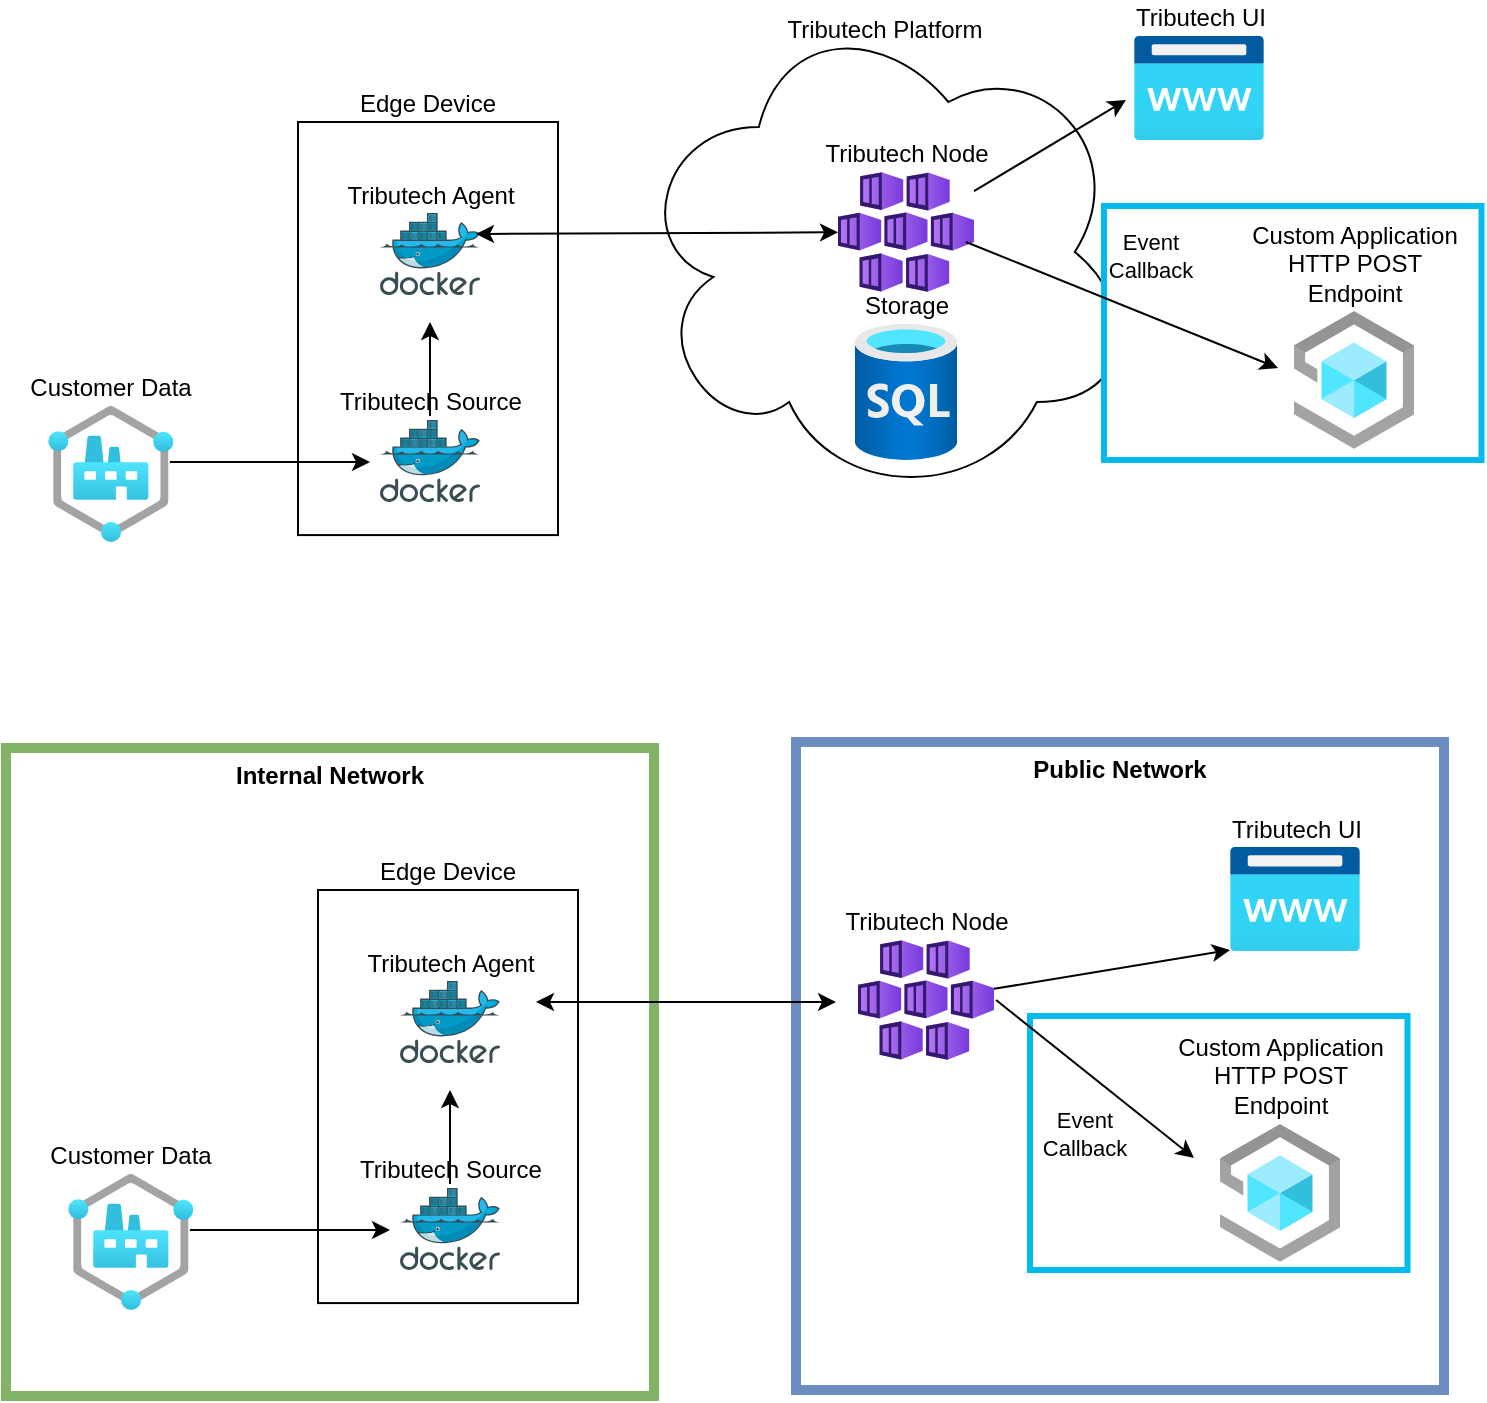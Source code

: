 <mxfile version="24.6.4" type="device">
  <diagram name="Page-1" id="STCRA5AkPAw-dsx0DW-E">
    <mxGraphModel dx="1098" dy="771" grid="0" gridSize="10" guides="1" tooltips="1" connect="1" arrows="1" fold="1" page="0" pageScale="1" pageWidth="827" pageHeight="1169" math="0" shadow="0">
      <root>
        <mxCell id="0" />
        <mxCell id="1" parent="0" />
        <mxCell id="CLS5NTDTfnflrJ2XEtTl-14" value="&lt;b&gt;Public Network&lt;/b&gt;" style="whiteSpace=wrap;html=1;aspect=fixed;verticalAlign=top;fillColor=none;glass=0;fillStyle=zigzag-line;strokeColor=#6c8ebf;strokeWidth=5;" vertex="1" parent="1">
          <mxGeometry x="464" y="550" width="324" height="324" as="geometry" />
        </mxCell>
        <mxCell id="CLS5NTDTfnflrJ2XEtTl-17" value="" style="whiteSpace=wrap;html=1;strokeColor=#00BBEC;strokeWidth=3;" vertex="1" parent="1">
          <mxGeometry x="581" y="687" width="188.75" height="127" as="geometry" />
        </mxCell>
        <mxCell id="JV24va2_vtx07EKMmSr4-2" value="Tributech Platform" style="ellipse;shape=cloud;whiteSpace=wrap;html=1;verticalAlign=top;" parent="1" vertex="1">
          <mxGeometry x="382.2" y="180" width="252.8" height="250" as="geometry" />
        </mxCell>
        <mxCell id="HlakX1rEQL8Hf71a6Yn5-3" value="" style="whiteSpace=wrap;html=1;strokeColor=#00BBEC;strokeWidth=3;" parent="1" vertex="1">
          <mxGeometry x="618" y="282" width="188.75" height="127" as="geometry" />
        </mxCell>
        <mxCell id="JV24va2_vtx07EKMmSr4-4" value="Tributech UI" style="image;aspect=fixed;html=1;points=[];align=center;fontSize=12;image=img/lib/azure2/app_services/App_Service_Domains.svg;labelPosition=center;verticalLabelPosition=top;verticalAlign=bottom;" parent="1" vertex="1">
          <mxGeometry x="633" y="197" width="65" height="52" as="geometry" />
        </mxCell>
        <mxCell id="JV24va2_vtx07EKMmSr4-6" value="Storage" style="image;aspect=fixed;html=1;points=[];align=center;fontSize=12;image=img/lib/azure2/iot/Time_Series_Data_Sets.svg;labelPosition=center;verticalLabelPosition=top;verticalAlign=bottom;" parent="1" vertex="1">
          <mxGeometry x="493.4" y="341" width="51.2" height="68" as="geometry" />
        </mxCell>
        <mxCell id="JV24va2_vtx07EKMmSr4-11" value="Tributech Node" style="image;aspect=fixed;html=1;points=[];align=center;fontSize=12;image=img/lib/azure2/containers/Kubernetes_Services.svg;labelPosition=center;verticalLabelPosition=top;verticalAlign=bottom;" parent="1" vertex="1">
          <mxGeometry x="485" y="265" width="68" height="60" as="geometry" />
        </mxCell>
        <mxCell id="JV24va2_vtx07EKMmSr4-16" value="Custom Application&lt;br&gt;HTTP POST&lt;br&gt;Endpoint" style="image;aspect=fixed;html=1;points=[];align=center;fontSize=12;image=img/lib/azure2/iot/IoT_Central_Applications.svg;labelPosition=center;verticalLabelPosition=top;verticalAlign=bottom;" parent="1" vertex="1">
          <mxGeometry x="713" y="334.54" width="60" height="69" as="geometry" />
        </mxCell>
        <mxCell id="JV24va2_vtx07EKMmSr4-17" value="Edge Device" style="whiteSpace=wrap;html=1;verticalAlign=bottom;labelPosition=center;verticalLabelPosition=top;align=center;" parent="1" vertex="1">
          <mxGeometry x="215" y="240.0" width="130" height="206.54" as="geometry" />
        </mxCell>
        <mxCell id="JV24va2_vtx07EKMmSr4-3" value="Tributech Agent" style="image;aspect=fixed;html=1;points=[];align=center;fontSize=12;image=img/lib/mscae/Docker.svg;labelPosition=center;verticalLabelPosition=top;verticalAlign=bottom;" parent="1" vertex="1">
          <mxGeometry x="256" y="285.54" width="50" height="41" as="geometry" />
        </mxCell>
        <mxCell id="JV24va2_vtx07EKMmSr4-10" value="Tributech Source" style="image;aspect=fixed;html=1;points=[];align=center;fontSize=12;image=img/lib/mscae/Docker.svg;labelPosition=center;verticalLabelPosition=top;verticalAlign=bottom;" parent="1" vertex="1">
          <mxGeometry x="256.0" y="389.0" width="50" height="41" as="geometry" />
        </mxCell>
        <mxCell id="JV24va2_vtx07EKMmSr4-19" value="" style="endArrow=classic;html=1;rounded=0;entryX=-0.062;entryY=0.615;entryDx=0;entryDy=0;entryPerimeter=0;" parent="1" source="JV24va2_vtx07EKMmSr4-11" target="JV24va2_vtx07EKMmSr4-4" edge="1">
          <mxGeometry width="50" height="50" relative="1" as="geometry">
            <mxPoint x="591" y="510" as="sourcePoint" />
            <mxPoint x="671" y="270" as="targetPoint" />
          </mxGeometry>
        </mxCell>
        <mxCell id="JV24va2_vtx07EKMmSr4-20" value="" style="endArrow=classic;html=1;rounded=0;exitX=0.941;exitY=0.583;exitDx=0;exitDy=0;exitPerimeter=0;" parent="1" source="JV24va2_vtx07EKMmSr4-11" edge="1">
          <mxGeometry width="50" height="50" relative="1" as="geometry">
            <mxPoint x="495" y="297" as="sourcePoint" />
            <mxPoint x="705" y="363" as="targetPoint" />
          </mxGeometry>
        </mxCell>
        <mxCell id="HlakX1rEQL8Hf71a6Yn5-1" value="Event&lt;br&gt;Callback" style="edgeLabel;html=1;align=center;verticalAlign=middle;resizable=0;points=[];" parent="JV24va2_vtx07EKMmSr4-20" vertex="1" connectable="0">
          <mxGeometry x="0.627" y="2" relative="1" as="geometry">
            <mxPoint x="-36" y="-43" as="offset" />
          </mxGeometry>
        </mxCell>
        <mxCell id="JV24va2_vtx07EKMmSr4-22" value="" style="endArrow=classic;startArrow=classic;html=1;rounded=0;entryX=0.96;entryY=0.255;entryDx=0;entryDy=0;entryPerimeter=0;" parent="1" source="JV24va2_vtx07EKMmSr4-11" target="JV24va2_vtx07EKMmSr4-3" edge="1">
          <mxGeometry width="50" height="50" relative="1" as="geometry">
            <mxPoint x="151" y="270" as="sourcePoint" />
            <mxPoint x="-9" y="300" as="targetPoint" />
          </mxGeometry>
        </mxCell>
        <mxCell id="JV24va2_vtx07EKMmSr4-24" value="" style="endArrow=classic;html=1;rounded=0;exitX=0.5;exitY=-0.049;exitDx=0;exitDy=0;exitPerimeter=0;" parent="1" source="JV24va2_vtx07EKMmSr4-10" edge="1">
          <mxGeometry width="50" height="50" relative="1" as="geometry">
            <mxPoint x="161" y="520" as="sourcePoint" />
            <mxPoint x="281" y="340" as="targetPoint" />
          </mxGeometry>
        </mxCell>
        <mxCell id="JV24va2_vtx07EKMmSr4-25" value="" style="endArrow=classic;html=1;rounded=0;exitX=0.955;exitY=0.463;exitDx=0;exitDy=0;exitPerimeter=0;" parent="1" edge="1">
          <mxGeometry width="50" height="50" relative="1" as="geometry">
            <mxPoint x="150.974" y="410.024" as="sourcePoint" />
            <mxPoint x="251" y="410" as="targetPoint" />
          </mxGeometry>
        </mxCell>
        <mxCell id="XRpzpW0mkASHfJie3qSX-1" value="Customer Data" style="image;aspect=fixed;html=1;points=[];align=center;fontSize=12;image=img/lib/azure2/iot/Industrial_IoT.svg;labelPosition=center;verticalLabelPosition=top;verticalAlign=bottom;" parent="1" vertex="1">
          <mxGeometry x="90" y="382" width="62.8" height="68" as="geometry" />
        </mxCell>
        <mxCell id="CLS5NTDTfnflrJ2XEtTl-1" value="&lt;b&gt;Internal Network&lt;/b&gt;" style="whiteSpace=wrap;html=1;aspect=fixed;verticalAlign=top;fillColor=none;glass=0;fillStyle=zigzag-line;strokeColor=#82b366;strokeWidth=5;" vertex="1" parent="1">
          <mxGeometry x="69" y="553" width="324" height="324" as="geometry" />
        </mxCell>
        <mxCell id="CLS5NTDTfnflrJ2XEtTl-2" value="Tributech UI" style="image;aspect=fixed;html=1;points=[];align=center;fontSize=12;image=img/lib/azure2/app_services/App_Service_Domains.svg;labelPosition=center;verticalLabelPosition=top;verticalAlign=bottom;" vertex="1" parent="1">
          <mxGeometry x="681" y="602.54" width="65" height="52" as="geometry" />
        </mxCell>
        <mxCell id="CLS5NTDTfnflrJ2XEtTl-3" value="Tributech Node" style="image;aspect=fixed;html=1;points=[];align=center;fontSize=12;image=img/lib/azure2/containers/Kubernetes_Services.svg;labelPosition=center;verticalLabelPosition=top;verticalAlign=bottom;" vertex="1" parent="1">
          <mxGeometry x="495" y="649" width="68" height="60" as="geometry" />
        </mxCell>
        <mxCell id="CLS5NTDTfnflrJ2XEtTl-5" value="Edge Device" style="whiteSpace=wrap;html=1;verticalAlign=bottom;labelPosition=center;verticalLabelPosition=top;align=center;" vertex="1" parent="1">
          <mxGeometry x="225" y="624" width="130" height="206.54" as="geometry" />
        </mxCell>
        <mxCell id="CLS5NTDTfnflrJ2XEtTl-6" value="Tributech Agent" style="image;aspect=fixed;html=1;points=[];align=center;fontSize=12;image=img/lib/mscae/Docker.svg;labelPosition=center;verticalLabelPosition=top;verticalAlign=bottom;" vertex="1" parent="1">
          <mxGeometry x="266" y="669.54" width="50" height="41" as="geometry" />
        </mxCell>
        <mxCell id="CLS5NTDTfnflrJ2XEtTl-7" value="Tributech Source" style="image;aspect=fixed;html=1;points=[];align=center;fontSize=12;image=img/lib/mscae/Docker.svg;labelPosition=center;verticalLabelPosition=top;verticalAlign=bottom;" vertex="1" parent="1">
          <mxGeometry x="266.0" y="773" width="50" height="41" as="geometry" />
        </mxCell>
        <mxCell id="CLS5NTDTfnflrJ2XEtTl-8" value="" style="endArrow=classic;html=1;rounded=0;" edge="1" parent="1" source="CLS5NTDTfnflrJ2XEtTl-3">
          <mxGeometry width="50" height="50" relative="1" as="geometry">
            <mxPoint x="601" y="894" as="sourcePoint" />
            <mxPoint x="681" y="654" as="targetPoint" />
          </mxGeometry>
        </mxCell>
        <mxCell id="CLS5NTDTfnflrJ2XEtTl-9" value="" style="endArrow=classic;html=1;rounded=0;exitX=1.015;exitY=0.5;exitDx=0;exitDy=0;exitPerimeter=0;" edge="1" parent="1" source="CLS5NTDTfnflrJ2XEtTl-3">
          <mxGeometry width="50" height="50" relative="1" as="geometry">
            <mxPoint x="505" y="681" as="sourcePoint" />
            <mxPoint x="663" y="758" as="targetPoint" />
          </mxGeometry>
        </mxCell>
        <mxCell id="CLS5NTDTfnflrJ2XEtTl-10" value="" style="endArrow=classic;startArrow=classic;html=1;rounded=0;" edge="1" parent="1">
          <mxGeometry width="50" height="50" relative="1" as="geometry">
            <mxPoint x="484" y="680" as="sourcePoint" />
            <mxPoint x="334" y="680" as="targetPoint" />
          </mxGeometry>
        </mxCell>
        <mxCell id="CLS5NTDTfnflrJ2XEtTl-11" value="" style="endArrow=classic;html=1;rounded=0;exitX=0.5;exitY=-0.049;exitDx=0;exitDy=0;exitPerimeter=0;" edge="1" parent="1" source="CLS5NTDTfnflrJ2XEtTl-7">
          <mxGeometry width="50" height="50" relative="1" as="geometry">
            <mxPoint x="171" y="904" as="sourcePoint" />
            <mxPoint x="291" y="724" as="targetPoint" />
          </mxGeometry>
        </mxCell>
        <mxCell id="CLS5NTDTfnflrJ2XEtTl-12" value="" style="endArrow=classic;html=1;rounded=0;exitX=0.955;exitY=0.463;exitDx=0;exitDy=0;exitPerimeter=0;" edge="1" parent="1">
          <mxGeometry width="50" height="50" relative="1" as="geometry">
            <mxPoint x="160.974" y="794.024" as="sourcePoint" />
            <mxPoint x="261" y="794" as="targetPoint" />
          </mxGeometry>
        </mxCell>
        <mxCell id="CLS5NTDTfnflrJ2XEtTl-13" value="Customer Data" style="image;aspect=fixed;html=1;points=[];align=center;fontSize=12;image=img/lib/azure2/iot/Industrial_IoT.svg;labelPosition=center;verticalLabelPosition=top;verticalAlign=bottom;" vertex="1" parent="1">
          <mxGeometry x="100" y="766" width="62.8" height="68" as="geometry" />
        </mxCell>
        <mxCell id="CLS5NTDTfnflrJ2XEtTl-15" value="Custom Application&lt;br&gt;HTTP POST&lt;br&gt;Endpoint" style="image;aspect=fixed;html=1;points=[];align=center;fontSize=12;image=img/lib/azure2/iot/IoT_Central_Applications.svg;labelPosition=center;verticalLabelPosition=top;verticalAlign=bottom;" vertex="1" parent="1">
          <mxGeometry x="676" y="741" width="60" height="69" as="geometry" />
        </mxCell>
        <mxCell id="CLS5NTDTfnflrJ2XEtTl-16" value="Event&lt;br&gt;Callback" style="edgeLabel;html=1;align=center;verticalAlign=middle;resizable=0;points=[];" vertex="1" connectable="0" parent="1">
          <mxGeometry x="605.005" y="727.268" as="geometry">
            <mxPoint x="3" y="18" as="offset" />
          </mxGeometry>
        </mxCell>
      </root>
    </mxGraphModel>
  </diagram>
</mxfile>
